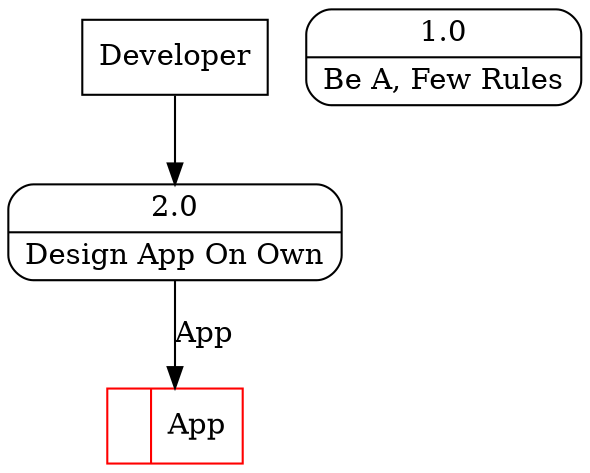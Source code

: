 digraph dfd2{ 
node[shape=record]
200 [label="<f0>  |<f1> App " color=red];
201 [label="Developer" shape=box];
202 [label="{<f0> 1.0|<f1> Be A, Few Rules }" shape=Mrecord];
203 [label="{<f0> 2.0|<f1> Design App On Own }" shape=Mrecord];
201 -> 203
203 -> 200 [label="App"]
}